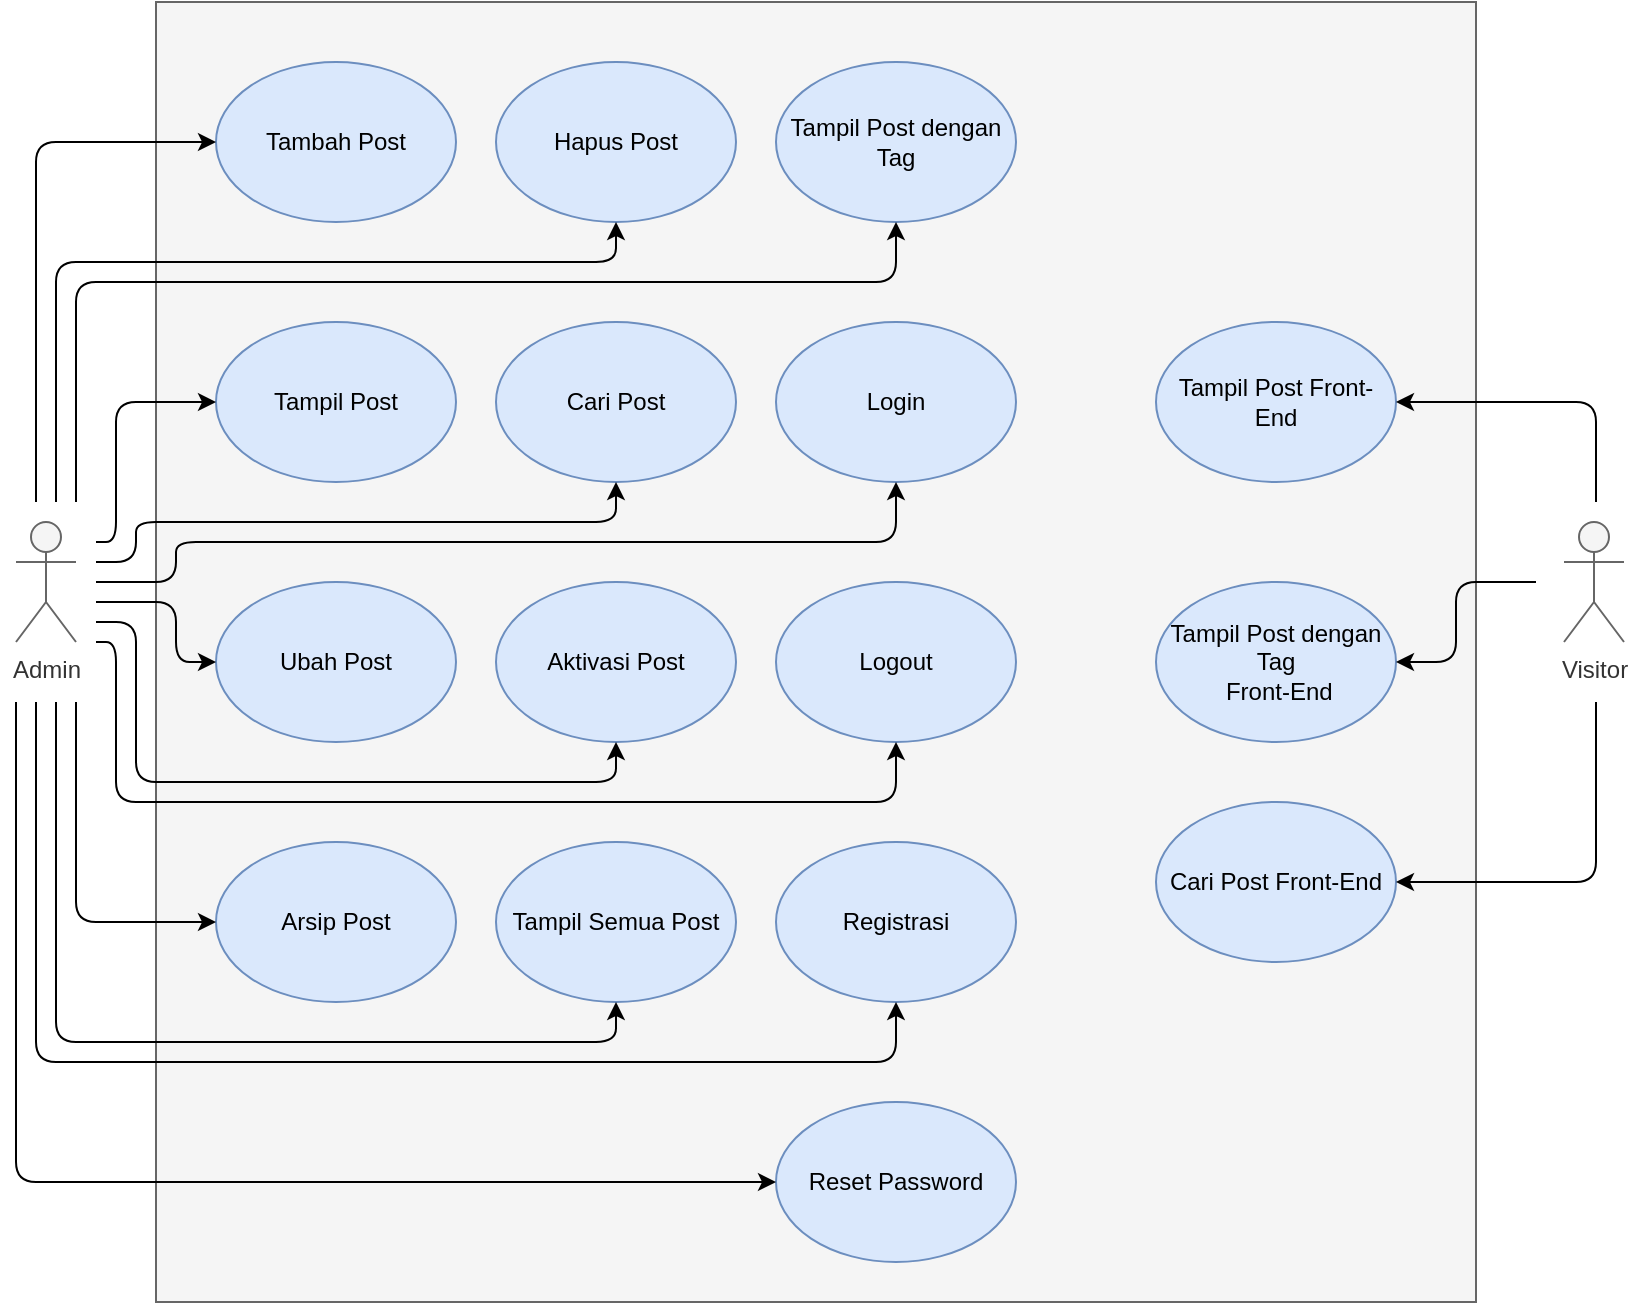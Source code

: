 <mxfile version="13.6.2" type="device"><diagram id="EE8xx-53Zn3BiKSzg8-D" name="Page-1"><mxGraphModel dx="1108" dy="755" grid="1" gridSize="10" guides="1" tooltips="1" connect="1" arrows="1" fold="1" page="1" pageScale="1" pageWidth="850" pageHeight="1100" math="0" shadow="0"><root><mxCell id="0"/><mxCell id="1" parent="0"/><mxCell id="IAWBbDuuQ05RXNd57mzX-7" value="" style="rounded=0;whiteSpace=wrap;html=1;fillColor=#f5f5f5;fontColor=#333333;strokeColor=#666666;" parent="1" vertex="1"><mxGeometry x="240" y="80" width="660" height="650" as="geometry"/></mxCell><mxCell id="IAWBbDuuQ05RXNd57mzX-1" value="Admin&lt;br&gt;" style="shape=umlActor;verticalLabelPosition=bottom;verticalAlign=top;html=1;outlineConnect=0;fillColor=#f5f5f5;strokeColor=#666666;fontColor=#333333;" parent="1" vertex="1"><mxGeometry x="170" y="340" width="30" height="60" as="geometry"/></mxCell><mxCell id="IAWBbDuuQ05RXNd57mzX-2" value="Visitor" style="shape=umlActor;verticalLabelPosition=bottom;verticalAlign=top;html=1;outlineConnect=0;fillColor=#f5f5f5;strokeColor=#666666;fontColor=#333333;" parent="1" vertex="1"><mxGeometry x="944" y="340" width="30" height="60" as="geometry"/></mxCell><mxCell id="IAWBbDuuQ05RXNd57mzX-3" value="Tambah Post" style="ellipse;whiteSpace=wrap;html=1;fillColor=#dae8fc;strokeColor=#6c8ebf;" parent="1" vertex="1"><mxGeometry x="270" y="110" width="120" height="80" as="geometry"/></mxCell><mxCell id="fEusMhI7b8nDpBtEa2fV-1" value="Tampil Post" style="ellipse;whiteSpace=wrap;html=1;fillColor=#dae8fc;strokeColor=#6c8ebf;" parent="1" vertex="1"><mxGeometry x="270" y="240" width="120" height="80" as="geometry"/></mxCell><mxCell id="fEusMhI7b8nDpBtEa2fV-2" value="Ubah Post" style="ellipse;whiteSpace=wrap;html=1;fillColor=#dae8fc;strokeColor=#6c8ebf;" parent="1" vertex="1"><mxGeometry x="270" y="370" width="120" height="80" as="geometry"/></mxCell><mxCell id="fEusMhI7b8nDpBtEa2fV-3" value="Arsip Post" style="ellipse;whiteSpace=wrap;html=1;fillColor=#dae8fc;strokeColor=#6c8ebf;" parent="1" vertex="1"><mxGeometry x="270" y="500" width="120" height="80" as="geometry"/></mxCell><mxCell id="fEusMhI7b8nDpBtEa2fV-4" value="Tampil Semua Post" style="ellipse;whiteSpace=wrap;html=1;fillColor=#dae8fc;strokeColor=#6c8ebf;" parent="1" vertex="1"><mxGeometry x="410" y="500" width="120" height="80" as="geometry"/></mxCell><mxCell id="fEusMhI7b8nDpBtEa2fV-5" value="Hapus Post" style="ellipse;whiteSpace=wrap;html=1;fillColor=#dae8fc;strokeColor=#6c8ebf;" parent="1" vertex="1"><mxGeometry x="410" y="110" width="120" height="80" as="geometry"/></mxCell><mxCell id="fEusMhI7b8nDpBtEa2fV-6" value="Cari Post" style="ellipse;whiteSpace=wrap;html=1;fillColor=#dae8fc;strokeColor=#6c8ebf;" parent="1" vertex="1"><mxGeometry x="410" y="240" width="120" height="80" as="geometry"/></mxCell><mxCell id="fEusMhI7b8nDpBtEa2fV-7" value="Aktivasi Post" style="ellipse;whiteSpace=wrap;html=1;fillColor=#dae8fc;strokeColor=#6c8ebf;" parent="1" vertex="1"><mxGeometry x="410" y="370" width="120" height="80" as="geometry"/></mxCell><mxCell id="fEusMhI7b8nDpBtEa2fV-11" value="Tampil Post Front-End" style="ellipse;whiteSpace=wrap;html=1;fillColor=#dae8fc;strokeColor=#6c8ebf;" parent="1" vertex="1"><mxGeometry x="740" y="240" width="120" height="80" as="geometry"/></mxCell><mxCell id="fEusMhI7b8nDpBtEa2fV-12" value="Tampil Post&amp;nbsp;dengan Tag&lt;br&gt;&amp;nbsp;Front-End" style="ellipse;whiteSpace=wrap;html=1;fillColor=#dae8fc;strokeColor=#6c8ebf;" parent="1" vertex="1"><mxGeometry x="740" y="370" width="120" height="80" as="geometry"/></mxCell><mxCell id="fiOeWKArauskiCKCVMgB-1" value="Reset Password" style="ellipse;whiteSpace=wrap;html=1;fillColor=#dae8fc;strokeColor=#6c8ebf;" parent="1" vertex="1"><mxGeometry x="550" y="630" width="120" height="80" as="geometry"/></mxCell><mxCell id="fiOeWKArauskiCKCVMgB-2" value="Cari Post Front-End" style="ellipse;whiteSpace=wrap;html=1;fillColor=#dae8fc;strokeColor=#6c8ebf;" parent="1" vertex="1"><mxGeometry x="740" y="480" width="120" height="80" as="geometry"/></mxCell><mxCell id="9G7GHSkf5o_XfbPp09qC-1" value="Registrasi" style="ellipse;whiteSpace=wrap;html=1;fillColor=#dae8fc;strokeColor=#6c8ebf;" vertex="1" parent="1"><mxGeometry x="550" y="500" width="120" height="80" as="geometry"/></mxCell><mxCell id="9G7GHSkf5o_XfbPp09qC-2" value="Tampil Post dengan Tag" style="ellipse;whiteSpace=wrap;html=1;fillColor=#dae8fc;strokeColor=#6c8ebf;" vertex="1" parent="1"><mxGeometry x="550" y="110" width="120" height="80" as="geometry"/></mxCell><mxCell id="9G7GHSkf5o_XfbPp09qC-3" value="Login" style="ellipse;whiteSpace=wrap;html=1;fillColor=#dae8fc;strokeColor=#6c8ebf;" vertex="1" parent="1"><mxGeometry x="550" y="240" width="120" height="80" as="geometry"/></mxCell><mxCell id="9G7GHSkf5o_XfbPp09qC-4" value="Logout" style="ellipse;whiteSpace=wrap;html=1;fillColor=#dae8fc;strokeColor=#6c8ebf;" vertex="1" parent="1"><mxGeometry x="550" y="370" width="120" height="80" as="geometry"/></mxCell><mxCell id="9G7GHSkf5o_XfbPp09qC-5" value="" style="endArrow=classic;html=1;entryX=0;entryY=0.5;entryDx=0;entryDy=0;" edge="1" parent="1" target="IAWBbDuuQ05RXNd57mzX-3"><mxGeometry width="50" height="50" relative="1" as="geometry"><mxPoint x="180" y="330" as="sourcePoint"/><mxPoint x="210" y="210" as="targetPoint"/><Array as="points"><mxPoint x="180" y="150"/></Array></mxGeometry></mxCell><mxCell id="9G7GHSkf5o_XfbPp09qC-6" value="" style="endArrow=classic;html=1;entryX=0.5;entryY=1;entryDx=0;entryDy=0;" edge="1" parent="1" target="fEusMhI7b8nDpBtEa2fV-5"><mxGeometry width="50" height="50" relative="1" as="geometry"><mxPoint x="190" y="330" as="sourcePoint"/><mxPoint x="170" y="270" as="targetPoint"/><Array as="points"><mxPoint x="190" y="210"/><mxPoint x="470" y="210"/></Array></mxGeometry></mxCell><mxCell id="9G7GHSkf5o_XfbPp09qC-7" value="" style="endArrow=classic;html=1;entryX=0.5;entryY=1;entryDx=0;entryDy=0;" edge="1" parent="1"><mxGeometry width="50" height="50" relative="1" as="geometry"><mxPoint x="200" y="330" as="sourcePoint"/><mxPoint x="610" y="190" as="targetPoint"/><Array as="points"><mxPoint x="200" y="220"/><mxPoint x="610" y="220"/></Array></mxGeometry></mxCell><mxCell id="9G7GHSkf5o_XfbPp09qC-8" value="" style="endArrow=classic;html=1;entryX=0;entryY=0.5;entryDx=0;entryDy=0;" edge="1" parent="1" target="fEusMhI7b8nDpBtEa2fV-1"><mxGeometry width="50" height="50" relative="1" as="geometry"><mxPoint x="210" y="350" as="sourcePoint"/><mxPoint x="180" y="440" as="targetPoint"/><Array as="points"><mxPoint x="220" y="350"/><mxPoint x="220" y="280"/></Array></mxGeometry></mxCell><mxCell id="9G7GHSkf5o_XfbPp09qC-9" value="" style="endArrow=classic;html=1;entryX=0.5;entryY=1;entryDx=0;entryDy=0;" edge="1" parent="1" target="fEusMhI7b8nDpBtEa2fV-6"><mxGeometry width="50" height="50" relative="1" as="geometry"><mxPoint x="210" y="360" as="sourcePoint"/><mxPoint x="250" y="430" as="targetPoint"/><Array as="points"><mxPoint x="230" y="360"/><mxPoint x="230" y="340"/><mxPoint x="470" y="340"/></Array></mxGeometry></mxCell><mxCell id="9G7GHSkf5o_XfbPp09qC-10" value="" style="endArrow=classic;html=1;entryX=0.5;entryY=1;entryDx=0;entryDy=0;" edge="1" parent="1" target="9G7GHSkf5o_XfbPp09qC-3"><mxGeometry width="50" height="50" relative="1" as="geometry"><mxPoint x="210" y="370" as="sourcePoint"/><mxPoint x="300" y="350" as="targetPoint"/><Array as="points"><mxPoint x="250" y="370"/><mxPoint x="250" y="350"/><mxPoint x="610" y="350"/></Array></mxGeometry></mxCell><mxCell id="9G7GHSkf5o_XfbPp09qC-11" value="" style="endArrow=classic;html=1;entryX=0;entryY=0.5;entryDx=0;entryDy=0;" edge="1" parent="1" target="fEusMhI7b8nDpBtEa2fV-2"><mxGeometry width="50" height="50" relative="1" as="geometry"><mxPoint x="210" y="380" as="sourcePoint"/><mxPoint x="190" y="470" as="targetPoint"/><Array as="points"><mxPoint x="250" y="380"/><mxPoint x="250" y="410"/></Array></mxGeometry></mxCell><mxCell id="9G7GHSkf5o_XfbPp09qC-12" value="" style="endArrow=classic;html=1;entryX=0.5;entryY=1;entryDx=0;entryDy=0;" edge="1" parent="1" target="fEusMhI7b8nDpBtEa2fV-7"><mxGeometry width="50" height="50" relative="1" as="geometry"><mxPoint x="210" y="390" as="sourcePoint"/><mxPoint x="200" y="480" as="targetPoint"/><Array as="points"><mxPoint x="230" y="390"/><mxPoint x="230" y="470"/><mxPoint x="470" y="470"/></Array></mxGeometry></mxCell><mxCell id="9G7GHSkf5o_XfbPp09qC-13" value="" style="endArrow=classic;html=1;entryX=0.5;entryY=1;entryDx=0;entryDy=0;" edge="1" parent="1" target="9G7GHSkf5o_XfbPp09qC-4"><mxGeometry width="50" height="50" relative="1" as="geometry"><mxPoint x="210" y="400" as="sourcePoint"/><mxPoint x="220" y="480" as="targetPoint"/><Array as="points"><mxPoint x="220" y="400"/><mxPoint x="220" y="480"/><mxPoint x="610" y="480"/></Array></mxGeometry></mxCell><mxCell id="9G7GHSkf5o_XfbPp09qC-14" value="" style="endArrow=classic;html=1;entryX=0;entryY=0.5;entryDx=0;entryDy=0;" edge="1" parent="1" target="fEusMhI7b8nDpBtEa2fV-3"><mxGeometry width="50" height="50" relative="1" as="geometry"><mxPoint x="200" y="430" as="sourcePoint"/><mxPoint x="210" y="530" as="targetPoint"/><Array as="points"><mxPoint x="200" y="540"/></Array></mxGeometry></mxCell><mxCell id="9G7GHSkf5o_XfbPp09qC-15" value="" style="endArrow=classic;html=1;entryX=0.5;entryY=1;entryDx=0;entryDy=0;" edge="1" parent="1" target="fEusMhI7b8nDpBtEa2fV-4"><mxGeometry width="50" height="50" relative="1" as="geometry"><mxPoint x="190" y="430" as="sourcePoint"/><mxPoint x="170" y="550" as="targetPoint"/><Array as="points"><mxPoint x="190" y="600"/><mxPoint x="470" y="600"/></Array></mxGeometry></mxCell><mxCell id="9G7GHSkf5o_XfbPp09qC-16" value="" style="endArrow=classic;html=1;entryX=0.5;entryY=1;entryDx=0;entryDy=0;" edge="1" parent="1" target="9G7GHSkf5o_XfbPp09qC-1"><mxGeometry width="50" height="50" relative="1" as="geometry"><mxPoint x="180" y="430" as="sourcePoint"/><mxPoint x="180" y="630" as="targetPoint"/><Array as="points"><mxPoint x="180" y="610"/><mxPoint x="610" y="610"/></Array></mxGeometry></mxCell><mxCell id="9G7GHSkf5o_XfbPp09qC-17" value="" style="endArrow=classic;html=1;entryX=0;entryY=0.5;entryDx=0;entryDy=0;" edge="1" parent="1" target="fiOeWKArauskiCKCVMgB-1"><mxGeometry width="50" height="50" relative="1" as="geometry"><mxPoint x="170" y="430" as="sourcePoint"/><mxPoint x="190" y="650" as="targetPoint"/><Array as="points"><mxPoint x="170" y="670"/></Array></mxGeometry></mxCell><mxCell id="9G7GHSkf5o_XfbPp09qC-18" value="" style="endArrow=classic;html=1;entryX=1;entryY=0.5;entryDx=0;entryDy=0;" edge="1" parent="1" target="fEusMhI7b8nDpBtEa2fV-11"><mxGeometry width="50" height="50" relative="1" as="geometry"><mxPoint x="960" y="330" as="sourcePoint"/><mxPoint x="970" y="310" as="targetPoint"/><Array as="points"><mxPoint x="960" y="280"/></Array></mxGeometry></mxCell><mxCell id="9G7GHSkf5o_XfbPp09qC-19" value="" style="endArrow=classic;html=1;entryX=1;entryY=0.5;entryDx=0;entryDy=0;" edge="1" parent="1" target="fEusMhI7b8nDpBtEa2fV-12"><mxGeometry width="50" height="50" relative="1" as="geometry"><mxPoint x="930" y="370" as="sourcePoint"/><mxPoint x="970" y="460" as="targetPoint"/><Array as="points"><mxPoint x="890" y="370"/><mxPoint x="890" y="410"/></Array></mxGeometry></mxCell><mxCell id="9G7GHSkf5o_XfbPp09qC-21" value="" style="endArrow=classic;html=1;entryX=1;entryY=0.5;entryDx=0;entryDy=0;" edge="1" parent="1" target="fiOeWKArauskiCKCVMgB-2"><mxGeometry width="50" height="50" relative="1" as="geometry"><mxPoint x="960" y="430" as="sourcePoint"/><mxPoint x="970" y="510" as="targetPoint"/><Array as="points"><mxPoint x="960" y="520"/></Array></mxGeometry></mxCell></root></mxGraphModel></diagram></mxfile>